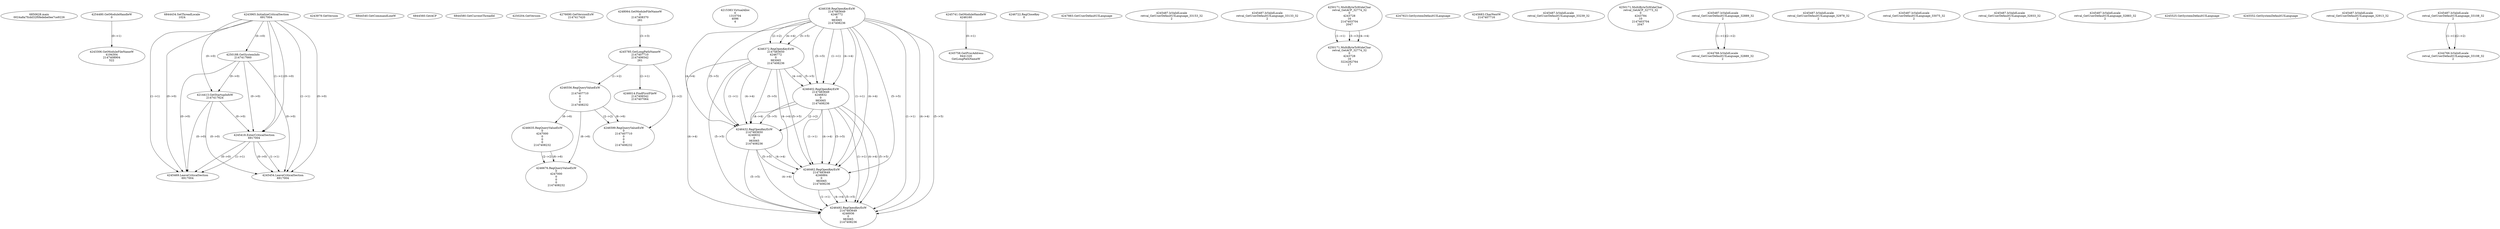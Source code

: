 // Global SCDG with merge call
digraph {
	0 [label="6850628.main
0024a8a7fcdd32f0fedebe0ee7ce9226"]
	1 [label="4254480.GetModuleHandleW
0"]
	2 [label="6844434.SetThreadLocale
1024"]
	3 [label="4243965.InitializeCriticalSection
6917004"]
	4 [label="4243979.GetVersion
"]
	5 [label="4250188.GetSystemInfo
2147417660"]
	3 -> 5 [label="(0-->0)"]
	6 [label="6844540.GetCommandLineW
"]
	7 [label="4214413.GetStartupInfoW
2147417624"]
	3 -> 7 [label="(0-->0)"]
	5 -> 7 [label="(0-->0)"]
	8 [label="6844560.GetACP
"]
	9 [label="6844580.GetCurrentThreadId
"]
	10 [label="4250204.GetVersion
"]
	11 [label="4276690.GetVersionExW
2147417420"]
	12 [label="4243306.GetModuleFileNameW
4194304
2147408904
522"]
	1 -> 12 [label="(0-->1)"]
	13 [label="4248064.GetModuleFileNameW
0
2147408370
261"]
	14 [label="4215383.VirtualAlloc
0
1310704
4096
4"]
	15 [label="4246338.RegOpenKeyExW
2147483649
4246772
0
983065
2147408236"]
	16 [label="4245741.GetModuleHandleW
4246160"]
	17 [label="4245758.GetProcAddress
9441320
GetLongPathNameW"]
	16 -> 17 [label="(0-->1)"]
	18 [label="4245785.GetLongPathNameW
2147407710
2147406542
261"]
	13 -> 18 [label="(3-->3)"]
	19 [label="4246556.RegQueryValueExW
0
2147407710
0
0
0
2147408232"]
	18 -> 19 [label="(1-->2)"]
	20 [label="4246635.RegQueryValueExW
0
4247000
0
0
0
2147408232"]
	19 -> 20 [label="(6-->6)"]
	21 [label="4246722.RegCloseKey
0"]
	22 [label="4247883.GetUserDefaultUILanguage
"]
	23 [label="4245418.EnterCriticalSection
6917004"]
	3 -> 23 [label="(1-->1)"]
	3 -> 23 [label="(0-->0)"]
	5 -> 23 [label="(0-->0)"]
	7 -> 23 [label="(0-->0)"]
	24 [label="4245469.LeaveCriticalSection
6917004"]
	3 -> 24 [label="(1-->1)"]
	23 -> 24 [label="(1-->1)"]
	3 -> 24 [label="(0-->0)"]
	5 -> 24 [label="(0-->0)"]
	7 -> 24 [label="(0-->0)"]
	23 -> 24 [label="(0-->0)"]
	25 [label="4245487.IsValidLocale
retval_GetUserDefaultUILanguage_33153_32
2"]
	26 [label="4245487.IsValidLocale
retval_GetUserDefaultUILanguage_33133_32
2"]
	27 [label="4250171.MultiByteToWideChar
retval_GetACP_32774_32
0
4243728
16
2147403704
2047"]
	28 [label="4250171.MultiByteToWideChar
retval_GetACP_32774_32
0
4243728
16
3224282764
17"]
	27 -> 28 [label="(1-->1)"]
	27 -> 28 [label="(3-->3)"]
	27 -> 28 [label="(4-->4)"]
	29 [label="4246372.RegOpenKeyExW
2147483650
4246772
0
983065
2147408236"]
	15 -> 29 [label="(2-->2)"]
	15 -> 29 [label="(4-->4)"]
	15 -> 29 [label="(5-->5)"]
	30 [label="4246402.RegOpenKeyExW
2147483649
4246832
0
983065
2147408236"]
	15 -> 30 [label="(1-->1)"]
	15 -> 30 [label="(4-->4)"]
	29 -> 30 [label="(4-->4)"]
	15 -> 30 [label="(5-->5)"]
	29 -> 30 [label="(5-->5)"]
	31 [label="4246432.RegOpenKeyExW
2147483650
4246832
0
983065
2147408236"]
	29 -> 31 [label="(1-->1)"]
	30 -> 31 [label="(2-->2)"]
	15 -> 31 [label="(4-->4)"]
	29 -> 31 [label="(4-->4)"]
	30 -> 31 [label="(4-->4)"]
	15 -> 31 [label="(5-->5)"]
	29 -> 31 [label="(5-->5)"]
	30 -> 31 [label="(5-->5)"]
	32 [label="4246676.RegQueryValueExW
0
4247000
0
0
0
2147408232"]
	20 -> 32 [label="(2-->2)"]
	19 -> 32 [label="(6-->6)"]
	20 -> 32 [label="(6-->6)"]
	33 [label="4245454.LeaveCriticalSection
6917004"]
	3 -> 33 [label="(1-->1)"]
	23 -> 33 [label="(1-->1)"]
	3 -> 33 [label="(0-->0)"]
	5 -> 33 [label="(0-->0)"]
	7 -> 33 [label="(0-->0)"]
	23 -> 33 [label="(0-->0)"]
	34 [label="4247923.GetSystemDefaultUILanguage
"]
	35 [label="4245683.CharNextW
2147407716"]
	36 [label="4246014.FindFirstFileW
2147406542
2147407064"]
	18 -> 36 [label="(2-->1)"]
	37 [label="4246599.RegQueryValueExW
0
2147407710
0
0
0
2147408232"]
	18 -> 37 [label="(1-->2)"]
	19 -> 37 [label="(2-->2)"]
	19 -> 37 [label="(6-->6)"]
	38 [label="4245487.IsValidLocale
retval_GetUserDefaultUILanguage_33239_32
2"]
	39 [label="4250171.MultiByteToWideChar
retval_GetACP_32773_32
0
4243784
10
2147403704
2047"]
	40 [label="4245487.IsValidLocale
retval_GetUserDefaultUILanguage_32889_32
2"]
	41 [label="4245487.IsValidLocale
retval_GetUserDefaultUILanguage_32978_32
2"]
	42 [label="4245487.IsValidLocale
retval_GetUserDefaultUILanguage_33075_32
2"]
	43 [label="4245487.IsValidLocale
retval_GetUserDefaultUILanguage_32933_32
2"]
	44 [label="4245487.IsValidLocale
retval_GetUserDefaultUILanguage_32883_32
2"]
	45 [label="4244766.IsValidLocale
retval_GetUserDefaultUILanguage_32889_32
2"]
	40 -> 45 [label="(1-->1)"]
	40 -> 45 [label="(2-->2)"]
	46 [label="4245525.GetSystemDefaultUILanguage
"]
	47 [label="4245552.GetSystemDefaultUILanguage
"]
	48 [label="4246462.RegOpenKeyExW
2147483649
4246884
0
983065
2147408236"]
	15 -> 48 [label="(1-->1)"]
	30 -> 48 [label="(1-->1)"]
	15 -> 48 [label="(4-->4)"]
	29 -> 48 [label="(4-->4)"]
	30 -> 48 [label="(4-->4)"]
	31 -> 48 [label="(4-->4)"]
	15 -> 48 [label="(5-->5)"]
	29 -> 48 [label="(5-->5)"]
	30 -> 48 [label="(5-->5)"]
	31 -> 48 [label="(5-->5)"]
	49 [label="4246492.RegOpenKeyExW
2147483649
4246936
0
983065
2147408236"]
	15 -> 49 [label="(1-->1)"]
	30 -> 49 [label="(1-->1)"]
	48 -> 49 [label="(1-->1)"]
	15 -> 49 [label="(4-->4)"]
	29 -> 49 [label="(4-->4)"]
	30 -> 49 [label="(4-->4)"]
	31 -> 49 [label="(4-->4)"]
	48 -> 49 [label="(4-->4)"]
	15 -> 49 [label="(5-->5)"]
	29 -> 49 [label="(5-->5)"]
	30 -> 49 [label="(5-->5)"]
	31 -> 49 [label="(5-->5)"]
	48 -> 49 [label="(5-->5)"]
	50 [label="4245487.IsValidLocale
retval_GetUserDefaultUILanguage_32913_32
2"]
	51 [label="4245487.IsValidLocale
retval_GetUserDefaultUILanguage_33108_32
2"]
	52 [label="4244766.IsValidLocale
retval_GetUserDefaultUILanguage_33108_32
2"]
	51 -> 52 [label="(1-->1)"]
	51 -> 52 [label="(2-->2)"]
}
